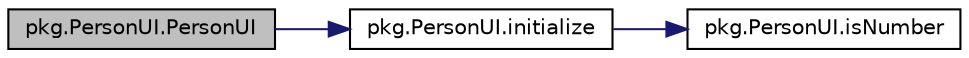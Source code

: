 digraph "pkg.PersonUI.PersonUI"
{
  edge [fontname="Helvetica",fontsize="10",labelfontname="Helvetica",labelfontsize="10"];
  node [fontname="Helvetica",fontsize="10",shape=record];
  rankdir="LR";
  Node1 [label="pkg.PersonUI.PersonUI",height=0.2,width=0.4,color="black", fillcolor="grey75", style="filled", fontcolor="black"];
  Node1 -> Node2 [color="midnightblue",fontsize="10",style="solid",fontname="Helvetica"];
  Node2 [label="pkg.PersonUI.initialize",height=0.2,width=0.4,color="black", fillcolor="white", style="filled",URL="$classpkg_1_1_person_u_i.html#aa1f40468ad943a2162d4a0842238c3b0"];
  Node2 -> Node3 [color="midnightblue",fontsize="10",style="solid",fontname="Helvetica"];
  Node3 [label="pkg.PersonUI.isNumber",height=0.2,width=0.4,color="black", fillcolor="white", style="filled",URL="$classpkg_1_1_person_u_i.html#ac378af5584fc8f7bfddb1b05eb0f7289"];
}
